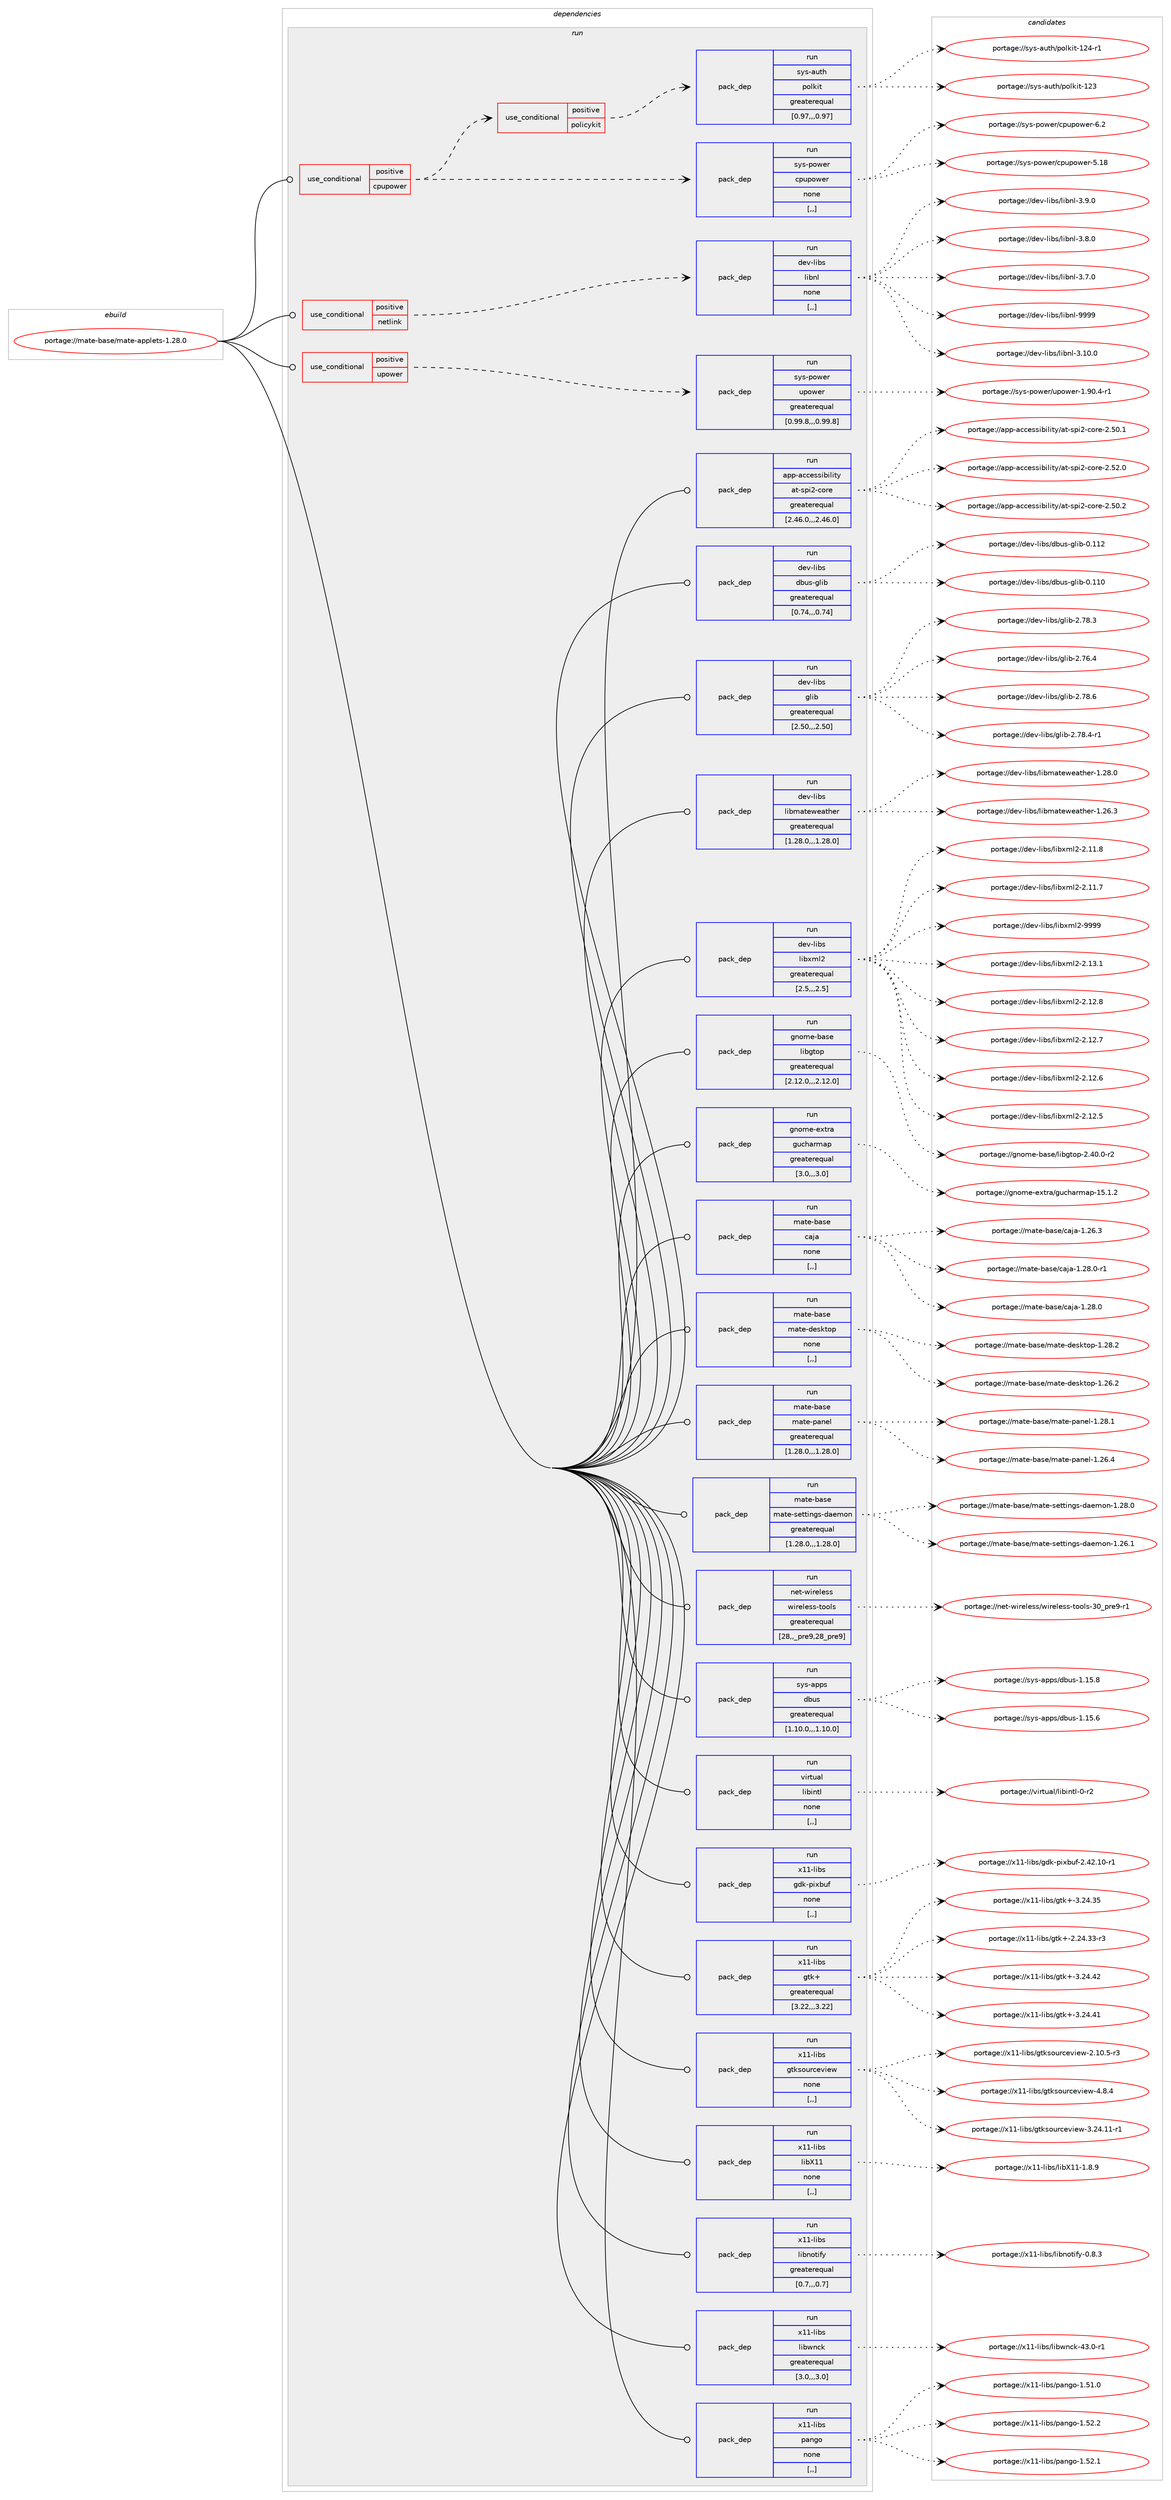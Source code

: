 digraph prolog {

# *************
# Graph options
# *************

newrank=true;
concentrate=true;
compound=true;
graph [rankdir=LR,fontname=Helvetica,fontsize=10,ranksep=1.5];#, ranksep=2.5, nodesep=0.2];
edge  [arrowhead=vee];
node  [fontname=Helvetica,fontsize=10];

# **********
# The ebuild
# **********

subgraph cluster_leftcol {
color=gray;
label=<<i>ebuild</i>>;
id [label="portage://mate-base/mate-applets-1.28.0", color=red, width=4, href="../mate-base/mate-applets-1.28.0.svg"];
}

# ****************
# The dependencies
# ****************

subgraph cluster_midcol {
color=gray;
label=<<i>dependencies</i>>;
subgraph cluster_compile {
fillcolor="#eeeeee";
style=filled;
label=<<i>compile</i>>;
}
subgraph cluster_compileandrun {
fillcolor="#eeeeee";
style=filled;
label=<<i>compile and run</i>>;
}
subgraph cluster_run {
fillcolor="#eeeeee";
style=filled;
label=<<i>run</i>>;
subgraph cond71210 {
dependency282682 [label=<<TABLE BORDER="0" CELLBORDER="1" CELLSPACING="0" CELLPADDING="4"><TR><TD ROWSPAN="3" CELLPADDING="10">use_conditional</TD></TR><TR><TD>positive</TD></TR><TR><TD>cpupower</TD></TR></TABLE>>, shape=none, color=red];
subgraph pack209149 {
dependency282683 [label=<<TABLE BORDER="0" CELLBORDER="1" CELLSPACING="0" CELLPADDING="4" WIDTH="220"><TR><TD ROWSPAN="6" CELLPADDING="30">pack_dep</TD></TR><TR><TD WIDTH="110">run</TD></TR><TR><TD>sys-power</TD></TR><TR><TD>cpupower</TD></TR><TR><TD>none</TD></TR><TR><TD>[,,]</TD></TR></TABLE>>, shape=none, color=blue];
}
dependency282682:e -> dependency282683:w [weight=20,style="dashed",arrowhead="vee"];
subgraph cond71211 {
dependency282684 [label=<<TABLE BORDER="0" CELLBORDER="1" CELLSPACING="0" CELLPADDING="4"><TR><TD ROWSPAN="3" CELLPADDING="10">use_conditional</TD></TR><TR><TD>positive</TD></TR><TR><TD>policykit</TD></TR></TABLE>>, shape=none, color=red];
subgraph pack209150 {
dependency282685 [label=<<TABLE BORDER="0" CELLBORDER="1" CELLSPACING="0" CELLPADDING="4" WIDTH="220"><TR><TD ROWSPAN="6" CELLPADDING="30">pack_dep</TD></TR><TR><TD WIDTH="110">run</TD></TR><TR><TD>sys-auth</TD></TR><TR><TD>polkit</TD></TR><TR><TD>greaterequal</TD></TR><TR><TD>[0.97,,,0.97]</TD></TR></TABLE>>, shape=none, color=blue];
}
dependency282684:e -> dependency282685:w [weight=20,style="dashed",arrowhead="vee"];
}
dependency282682:e -> dependency282684:w [weight=20,style="dashed",arrowhead="vee"];
}
id:e -> dependency282682:w [weight=20,style="solid",arrowhead="odot"];
subgraph cond71212 {
dependency282686 [label=<<TABLE BORDER="0" CELLBORDER="1" CELLSPACING="0" CELLPADDING="4"><TR><TD ROWSPAN="3" CELLPADDING="10">use_conditional</TD></TR><TR><TD>positive</TD></TR><TR><TD>netlink</TD></TR></TABLE>>, shape=none, color=red];
subgraph pack209151 {
dependency282687 [label=<<TABLE BORDER="0" CELLBORDER="1" CELLSPACING="0" CELLPADDING="4" WIDTH="220"><TR><TD ROWSPAN="6" CELLPADDING="30">pack_dep</TD></TR><TR><TD WIDTH="110">run</TD></TR><TR><TD>dev-libs</TD></TR><TR><TD>libnl</TD></TR><TR><TD>none</TD></TR><TR><TD>[,,]</TD></TR></TABLE>>, shape=none, color=blue];
}
dependency282686:e -> dependency282687:w [weight=20,style="dashed",arrowhead="vee"];
}
id:e -> dependency282686:w [weight=20,style="solid",arrowhead="odot"];
subgraph cond71213 {
dependency282688 [label=<<TABLE BORDER="0" CELLBORDER="1" CELLSPACING="0" CELLPADDING="4"><TR><TD ROWSPAN="3" CELLPADDING="10">use_conditional</TD></TR><TR><TD>positive</TD></TR><TR><TD>upower</TD></TR></TABLE>>, shape=none, color=red];
subgraph pack209152 {
dependency282689 [label=<<TABLE BORDER="0" CELLBORDER="1" CELLSPACING="0" CELLPADDING="4" WIDTH="220"><TR><TD ROWSPAN="6" CELLPADDING="30">pack_dep</TD></TR><TR><TD WIDTH="110">run</TD></TR><TR><TD>sys-power</TD></TR><TR><TD>upower</TD></TR><TR><TD>greaterequal</TD></TR><TR><TD>[0.99.8,,,0.99.8]</TD></TR></TABLE>>, shape=none, color=blue];
}
dependency282688:e -> dependency282689:w [weight=20,style="dashed",arrowhead="vee"];
}
id:e -> dependency282688:w [weight=20,style="solid",arrowhead="odot"];
subgraph pack209153 {
dependency282690 [label=<<TABLE BORDER="0" CELLBORDER="1" CELLSPACING="0" CELLPADDING="4" WIDTH="220"><TR><TD ROWSPAN="6" CELLPADDING="30">pack_dep</TD></TR><TR><TD WIDTH="110">run</TD></TR><TR><TD>app-accessibility</TD></TR><TR><TD>at-spi2-core</TD></TR><TR><TD>greaterequal</TD></TR><TR><TD>[2.46.0,,,2.46.0]</TD></TR></TABLE>>, shape=none, color=blue];
}
id:e -> dependency282690:w [weight=20,style="solid",arrowhead="odot"];
subgraph pack209154 {
dependency282691 [label=<<TABLE BORDER="0" CELLBORDER="1" CELLSPACING="0" CELLPADDING="4" WIDTH="220"><TR><TD ROWSPAN="6" CELLPADDING="30">pack_dep</TD></TR><TR><TD WIDTH="110">run</TD></TR><TR><TD>dev-libs</TD></TR><TR><TD>dbus-glib</TD></TR><TR><TD>greaterequal</TD></TR><TR><TD>[0.74,,,0.74]</TD></TR></TABLE>>, shape=none, color=blue];
}
id:e -> dependency282691:w [weight=20,style="solid",arrowhead="odot"];
subgraph pack209155 {
dependency282692 [label=<<TABLE BORDER="0" CELLBORDER="1" CELLSPACING="0" CELLPADDING="4" WIDTH="220"><TR><TD ROWSPAN="6" CELLPADDING="30">pack_dep</TD></TR><TR><TD WIDTH="110">run</TD></TR><TR><TD>dev-libs</TD></TR><TR><TD>glib</TD></TR><TR><TD>greaterequal</TD></TR><TR><TD>[2.50,,,2.50]</TD></TR></TABLE>>, shape=none, color=blue];
}
id:e -> dependency282692:w [weight=20,style="solid",arrowhead="odot"];
subgraph pack209156 {
dependency282693 [label=<<TABLE BORDER="0" CELLBORDER="1" CELLSPACING="0" CELLPADDING="4" WIDTH="220"><TR><TD ROWSPAN="6" CELLPADDING="30">pack_dep</TD></TR><TR><TD WIDTH="110">run</TD></TR><TR><TD>dev-libs</TD></TR><TR><TD>libmateweather</TD></TR><TR><TD>greaterequal</TD></TR><TR><TD>[1.28.0,,,1.28.0]</TD></TR></TABLE>>, shape=none, color=blue];
}
id:e -> dependency282693:w [weight=20,style="solid",arrowhead="odot"];
subgraph pack209157 {
dependency282694 [label=<<TABLE BORDER="0" CELLBORDER="1" CELLSPACING="0" CELLPADDING="4" WIDTH="220"><TR><TD ROWSPAN="6" CELLPADDING="30">pack_dep</TD></TR><TR><TD WIDTH="110">run</TD></TR><TR><TD>dev-libs</TD></TR><TR><TD>libxml2</TD></TR><TR><TD>greaterequal</TD></TR><TR><TD>[2.5,,,2.5]</TD></TR></TABLE>>, shape=none, color=blue];
}
id:e -> dependency282694:w [weight=20,style="solid",arrowhead="odot"];
subgraph pack209158 {
dependency282695 [label=<<TABLE BORDER="0" CELLBORDER="1" CELLSPACING="0" CELLPADDING="4" WIDTH="220"><TR><TD ROWSPAN="6" CELLPADDING="30">pack_dep</TD></TR><TR><TD WIDTH="110">run</TD></TR><TR><TD>gnome-base</TD></TR><TR><TD>libgtop</TD></TR><TR><TD>greaterequal</TD></TR><TR><TD>[2.12.0,,,2.12.0]</TD></TR></TABLE>>, shape=none, color=blue];
}
id:e -> dependency282695:w [weight=20,style="solid",arrowhead="odot"];
subgraph pack209159 {
dependency282696 [label=<<TABLE BORDER="0" CELLBORDER="1" CELLSPACING="0" CELLPADDING="4" WIDTH="220"><TR><TD ROWSPAN="6" CELLPADDING="30">pack_dep</TD></TR><TR><TD WIDTH="110">run</TD></TR><TR><TD>gnome-extra</TD></TR><TR><TD>gucharmap</TD></TR><TR><TD>greaterequal</TD></TR><TR><TD>[3.0,,,3.0]</TD></TR></TABLE>>, shape=none, color=blue];
}
id:e -> dependency282696:w [weight=20,style="solid",arrowhead="odot"];
subgraph pack209160 {
dependency282697 [label=<<TABLE BORDER="0" CELLBORDER="1" CELLSPACING="0" CELLPADDING="4" WIDTH="220"><TR><TD ROWSPAN="6" CELLPADDING="30">pack_dep</TD></TR><TR><TD WIDTH="110">run</TD></TR><TR><TD>mate-base</TD></TR><TR><TD>caja</TD></TR><TR><TD>none</TD></TR><TR><TD>[,,]</TD></TR></TABLE>>, shape=none, color=blue];
}
id:e -> dependency282697:w [weight=20,style="solid",arrowhead="odot"];
subgraph pack209161 {
dependency282698 [label=<<TABLE BORDER="0" CELLBORDER="1" CELLSPACING="0" CELLPADDING="4" WIDTH="220"><TR><TD ROWSPAN="6" CELLPADDING="30">pack_dep</TD></TR><TR><TD WIDTH="110">run</TD></TR><TR><TD>mate-base</TD></TR><TR><TD>mate-desktop</TD></TR><TR><TD>none</TD></TR><TR><TD>[,,]</TD></TR></TABLE>>, shape=none, color=blue];
}
id:e -> dependency282698:w [weight=20,style="solid",arrowhead="odot"];
subgraph pack209162 {
dependency282699 [label=<<TABLE BORDER="0" CELLBORDER="1" CELLSPACING="0" CELLPADDING="4" WIDTH="220"><TR><TD ROWSPAN="6" CELLPADDING="30">pack_dep</TD></TR><TR><TD WIDTH="110">run</TD></TR><TR><TD>mate-base</TD></TR><TR><TD>mate-panel</TD></TR><TR><TD>greaterequal</TD></TR><TR><TD>[1.28.0,,,1.28.0]</TD></TR></TABLE>>, shape=none, color=blue];
}
id:e -> dependency282699:w [weight=20,style="solid",arrowhead="odot"];
subgraph pack209163 {
dependency282700 [label=<<TABLE BORDER="0" CELLBORDER="1" CELLSPACING="0" CELLPADDING="4" WIDTH="220"><TR><TD ROWSPAN="6" CELLPADDING="30">pack_dep</TD></TR><TR><TD WIDTH="110">run</TD></TR><TR><TD>mate-base</TD></TR><TR><TD>mate-settings-daemon</TD></TR><TR><TD>greaterequal</TD></TR><TR><TD>[1.28.0,,,1.28.0]</TD></TR></TABLE>>, shape=none, color=blue];
}
id:e -> dependency282700:w [weight=20,style="solid",arrowhead="odot"];
subgraph pack209164 {
dependency282701 [label=<<TABLE BORDER="0" CELLBORDER="1" CELLSPACING="0" CELLPADDING="4" WIDTH="220"><TR><TD ROWSPAN="6" CELLPADDING="30">pack_dep</TD></TR><TR><TD WIDTH="110">run</TD></TR><TR><TD>net-wireless</TD></TR><TR><TD>wireless-tools</TD></TR><TR><TD>greaterequal</TD></TR><TR><TD>[28,,_pre9,28_pre9]</TD></TR></TABLE>>, shape=none, color=blue];
}
id:e -> dependency282701:w [weight=20,style="solid",arrowhead="odot"];
subgraph pack209165 {
dependency282702 [label=<<TABLE BORDER="0" CELLBORDER="1" CELLSPACING="0" CELLPADDING="4" WIDTH="220"><TR><TD ROWSPAN="6" CELLPADDING="30">pack_dep</TD></TR><TR><TD WIDTH="110">run</TD></TR><TR><TD>sys-apps</TD></TR><TR><TD>dbus</TD></TR><TR><TD>greaterequal</TD></TR><TR><TD>[1.10.0,,,1.10.0]</TD></TR></TABLE>>, shape=none, color=blue];
}
id:e -> dependency282702:w [weight=20,style="solid",arrowhead="odot"];
subgraph pack209166 {
dependency282703 [label=<<TABLE BORDER="0" CELLBORDER="1" CELLSPACING="0" CELLPADDING="4" WIDTH="220"><TR><TD ROWSPAN="6" CELLPADDING="30">pack_dep</TD></TR><TR><TD WIDTH="110">run</TD></TR><TR><TD>virtual</TD></TR><TR><TD>libintl</TD></TR><TR><TD>none</TD></TR><TR><TD>[,,]</TD></TR></TABLE>>, shape=none, color=blue];
}
id:e -> dependency282703:w [weight=20,style="solid",arrowhead="odot"];
subgraph pack209167 {
dependency282704 [label=<<TABLE BORDER="0" CELLBORDER="1" CELLSPACING="0" CELLPADDING="4" WIDTH="220"><TR><TD ROWSPAN="6" CELLPADDING="30">pack_dep</TD></TR><TR><TD WIDTH="110">run</TD></TR><TR><TD>x11-libs</TD></TR><TR><TD>gdk-pixbuf</TD></TR><TR><TD>none</TD></TR><TR><TD>[,,]</TD></TR></TABLE>>, shape=none, color=blue];
}
id:e -> dependency282704:w [weight=20,style="solid",arrowhead="odot"];
subgraph pack209168 {
dependency282705 [label=<<TABLE BORDER="0" CELLBORDER="1" CELLSPACING="0" CELLPADDING="4" WIDTH="220"><TR><TD ROWSPAN="6" CELLPADDING="30">pack_dep</TD></TR><TR><TD WIDTH="110">run</TD></TR><TR><TD>x11-libs</TD></TR><TR><TD>gtk+</TD></TR><TR><TD>greaterequal</TD></TR><TR><TD>[3.22,,,3.22]</TD></TR></TABLE>>, shape=none, color=blue];
}
id:e -> dependency282705:w [weight=20,style="solid",arrowhead="odot"];
subgraph pack209169 {
dependency282706 [label=<<TABLE BORDER="0" CELLBORDER="1" CELLSPACING="0" CELLPADDING="4" WIDTH="220"><TR><TD ROWSPAN="6" CELLPADDING="30">pack_dep</TD></TR><TR><TD WIDTH="110">run</TD></TR><TR><TD>x11-libs</TD></TR><TR><TD>gtksourceview</TD></TR><TR><TD>none</TD></TR><TR><TD>[,,]</TD></TR></TABLE>>, shape=none, color=blue];
}
id:e -> dependency282706:w [weight=20,style="solid",arrowhead="odot"];
subgraph pack209170 {
dependency282707 [label=<<TABLE BORDER="0" CELLBORDER="1" CELLSPACING="0" CELLPADDING="4" WIDTH="220"><TR><TD ROWSPAN="6" CELLPADDING="30">pack_dep</TD></TR><TR><TD WIDTH="110">run</TD></TR><TR><TD>x11-libs</TD></TR><TR><TD>libX11</TD></TR><TR><TD>none</TD></TR><TR><TD>[,,]</TD></TR></TABLE>>, shape=none, color=blue];
}
id:e -> dependency282707:w [weight=20,style="solid",arrowhead="odot"];
subgraph pack209171 {
dependency282708 [label=<<TABLE BORDER="0" CELLBORDER="1" CELLSPACING="0" CELLPADDING="4" WIDTH="220"><TR><TD ROWSPAN="6" CELLPADDING="30">pack_dep</TD></TR><TR><TD WIDTH="110">run</TD></TR><TR><TD>x11-libs</TD></TR><TR><TD>libnotify</TD></TR><TR><TD>greaterequal</TD></TR><TR><TD>[0.7,,,0.7]</TD></TR></TABLE>>, shape=none, color=blue];
}
id:e -> dependency282708:w [weight=20,style="solid",arrowhead="odot"];
subgraph pack209172 {
dependency282709 [label=<<TABLE BORDER="0" CELLBORDER="1" CELLSPACING="0" CELLPADDING="4" WIDTH="220"><TR><TD ROWSPAN="6" CELLPADDING="30">pack_dep</TD></TR><TR><TD WIDTH="110">run</TD></TR><TR><TD>x11-libs</TD></TR><TR><TD>libwnck</TD></TR><TR><TD>greaterequal</TD></TR><TR><TD>[3.0,,,3.0]</TD></TR></TABLE>>, shape=none, color=blue];
}
id:e -> dependency282709:w [weight=20,style="solid",arrowhead="odot"];
subgraph pack209173 {
dependency282710 [label=<<TABLE BORDER="0" CELLBORDER="1" CELLSPACING="0" CELLPADDING="4" WIDTH="220"><TR><TD ROWSPAN="6" CELLPADDING="30">pack_dep</TD></TR><TR><TD WIDTH="110">run</TD></TR><TR><TD>x11-libs</TD></TR><TR><TD>pango</TD></TR><TR><TD>none</TD></TR><TR><TD>[,,]</TD></TR></TABLE>>, shape=none, color=blue];
}
id:e -> dependency282710:w [weight=20,style="solid",arrowhead="odot"];
}
}

# **************
# The candidates
# **************

subgraph cluster_choices {
rank=same;
color=gray;
label=<<i>candidates</i>>;

subgraph choice209149 {
color=black;
nodesep=1;
choice11512111545112111119101114479911211711211111910111445544650 [label="portage://sys-power/cpupower-6.2", color=red, width=4,href="../sys-power/cpupower-6.2.svg"];
choice1151211154511211111910111447991121171121111191011144553464956 [label="portage://sys-power/cpupower-5.18", color=red, width=4,href="../sys-power/cpupower-5.18.svg"];
dependency282683:e -> choice11512111545112111119101114479911211711211111910111445544650:w [style=dotted,weight="100"];
dependency282683:e -> choice1151211154511211111910111447991121171121111191011144553464956:w [style=dotted,weight="100"];
}
subgraph choice209150 {
color=black;
nodesep=1;
choice115121115459711711610447112111108107105116454950524511449 [label="portage://sys-auth/polkit-124-r1", color=red, width=4,href="../sys-auth/polkit-124-r1.svg"];
choice11512111545971171161044711211110810710511645495051 [label="portage://sys-auth/polkit-123", color=red, width=4,href="../sys-auth/polkit-123.svg"];
dependency282685:e -> choice115121115459711711610447112111108107105116454950524511449:w [style=dotted,weight="100"];
dependency282685:e -> choice11512111545971171161044711211110810710511645495051:w [style=dotted,weight="100"];
}
subgraph choice209151 {
color=black;
nodesep=1;
choice100101118451081059811547108105981101084557575757 [label="portage://dev-libs/libnl-9999", color=red, width=4,href="../dev-libs/libnl-9999.svg"];
choice1001011184510810598115471081059811010845514649484648 [label="portage://dev-libs/libnl-3.10.0", color=red, width=4,href="../dev-libs/libnl-3.10.0.svg"];
choice10010111845108105981154710810598110108455146574648 [label="portage://dev-libs/libnl-3.9.0", color=red, width=4,href="../dev-libs/libnl-3.9.0.svg"];
choice10010111845108105981154710810598110108455146564648 [label="portage://dev-libs/libnl-3.8.0", color=red, width=4,href="../dev-libs/libnl-3.8.0.svg"];
choice10010111845108105981154710810598110108455146554648 [label="portage://dev-libs/libnl-3.7.0", color=red, width=4,href="../dev-libs/libnl-3.7.0.svg"];
dependency282687:e -> choice100101118451081059811547108105981101084557575757:w [style=dotted,weight="100"];
dependency282687:e -> choice1001011184510810598115471081059811010845514649484648:w [style=dotted,weight="100"];
dependency282687:e -> choice10010111845108105981154710810598110108455146574648:w [style=dotted,weight="100"];
dependency282687:e -> choice10010111845108105981154710810598110108455146564648:w [style=dotted,weight="100"];
dependency282687:e -> choice10010111845108105981154710810598110108455146554648:w [style=dotted,weight="100"];
}
subgraph choice209152 {
color=black;
nodesep=1;
choice1151211154511211111910111447117112111119101114454946574846524511449 [label="portage://sys-power/upower-1.90.4-r1", color=red, width=4,href="../sys-power/upower-1.90.4-r1.svg"];
dependency282689:e -> choice1151211154511211111910111447117112111119101114454946574846524511449:w [style=dotted,weight="100"];
}
subgraph choice209153 {
color=black;
nodesep=1;
choice97112112459799991011151151059810510810511612147971164511511210550459911111410145504653504648 [label="portage://app-accessibility/at-spi2-core-2.52.0", color=red, width=4,href="../app-accessibility/at-spi2-core-2.52.0.svg"];
choice97112112459799991011151151059810510810511612147971164511511210550459911111410145504653484650 [label="portage://app-accessibility/at-spi2-core-2.50.2", color=red, width=4,href="../app-accessibility/at-spi2-core-2.50.2.svg"];
choice97112112459799991011151151059810510810511612147971164511511210550459911111410145504653484649 [label="portage://app-accessibility/at-spi2-core-2.50.1", color=red, width=4,href="../app-accessibility/at-spi2-core-2.50.1.svg"];
dependency282690:e -> choice97112112459799991011151151059810510810511612147971164511511210550459911111410145504653504648:w [style=dotted,weight="100"];
dependency282690:e -> choice97112112459799991011151151059810510810511612147971164511511210550459911111410145504653484650:w [style=dotted,weight="100"];
dependency282690:e -> choice97112112459799991011151151059810510810511612147971164511511210550459911111410145504653484649:w [style=dotted,weight="100"];
}
subgraph choice209154 {
color=black;
nodesep=1;
choice100101118451081059811547100981171154510310810598454846494950 [label="portage://dev-libs/dbus-glib-0.112", color=red, width=4,href="../dev-libs/dbus-glib-0.112.svg"];
choice100101118451081059811547100981171154510310810598454846494948 [label="portage://dev-libs/dbus-glib-0.110", color=red, width=4,href="../dev-libs/dbus-glib-0.110.svg"];
dependency282691:e -> choice100101118451081059811547100981171154510310810598454846494950:w [style=dotted,weight="100"];
dependency282691:e -> choice100101118451081059811547100981171154510310810598454846494948:w [style=dotted,weight="100"];
}
subgraph choice209155 {
color=black;
nodesep=1;
choice1001011184510810598115471031081059845504655564654 [label="portage://dev-libs/glib-2.78.6", color=red, width=4,href="../dev-libs/glib-2.78.6.svg"];
choice10010111845108105981154710310810598455046555646524511449 [label="portage://dev-libs/glib-2.78.4-r1", color=red, width=4,href="../dev-libs/glib-2.78.4-r1.svg"];
choice1001011184510810598115471031081059845504655564651 [label="portage://dev-libs/glib-2.78.3", color=red, width=4,href="../dev-libs/glib-2.78.3.svg"];
choice1001011184510810598115471031081059845504655544652 [label="portage://dev-libs/glib-2.76.4", color=red, width=4,href="../dev-libs/glib-2.76.4.svg"];
dependency282692:e -> choice1001011184510810598115471031081059845504655564654:w [style=dotted,weight="100"];
dependency282692:e -> choice10010111845108105981154710310810598455046555646524511449:w [style=dotted,weight="100"];
dependency282692:e -> choice1001011184510810598115471031081059845504655564651:w [style=dotted,weight="100"];
dependency282692:e -> choice1001011184510810598115471031081059845504655544652:w [style=dotted,weight="100"];
}
subgraph choice209156 {
color=black;
nodesep=1;
choice10010111845108105981154710810598109971161011191019711610410111445494650564648 [label="portage://dev-libs/libmateweather-1.28.0", color=red, width=4,href="../dev-libs/libmateweather-1.28.0.svg"];
choice10010111845108105981154710810598109971161011191019711610410111445494650544651 [label="portage://dev-libs/libmateweather-1.26.3", color=red, width=4,href="../dev-libs/libmateweather-1.26.3.svg"];
dependency282693:e -> choice10010111845108105981154710810598109971161011191019711610410111445494650564648:w [style=dotted,weight="100"];
dependency282693:e -> choice10010111845108105981154710810598109971161011191019711610410111445494650544651:w [style=dotted,weight="100"];
}
subgraph choice209157 {
color=black;
nodesep=1;
choice10010111845108105981154710810598120109108504557575757 [label="portage://dev-libs/libxml2-9999", color=red, width=4,href="../dev-libs/libxml2-9999.svg"];
choice100101118451081059811547108105981201091085045504649514649 [label="portage://dev-libs/libxml2-2.13.1", color=red, width=4,href="../dev-libs/libxml2-2.13.1.svg"];
choice100101118451081059811547108105981201091085045504649504656 [label="portage://dev-libs/libxml2-2.12.8", color=red, width=4,href="../dev-libs/libxml2-2.12.8.svg"];
choice100101118451081059811547108105981201091085045504649504655 [label="portage://dev-libs/libxml2-2.12.7", color=red, width=4,href="../dev-libs/libxml2-2.12.7.svg"];
choice100101118451081059811547108105981201091085045504649504654 [label="portage://dev-libs/libxml2-2.12.6", color=red, width=4,href="../dev-libs/libxml2-2.12.6.svg"];
choice100101118451081059811547108105981201091085045504649504653 [label="portage://dev-libs/libxml2-2.12.5", color=red, width=4,href="../dev-libs/libxml2-2.12.5.svg"];
choice100101118451081059811547108105981201091085045504649494656 [label="portage://dev-libs/libxml2-2.11.8", color=red, width=4,href="../dev-libs/libxml2-2.11.8.svg"];
choice100101118451081059811547108105981201091085045504649494655 [label="portage://dev-libs/libxml2-2.11.7", color=red, width=4,href="../dev-libs/libxml2-2.11.7.svg"];
dependency282694:e -> choice10010111845108105981154710810598120109108504557575757:w [style=dotted,weight="100"];
dependency282694:e -> choice100101118451081059811547108105981201091085045504649514649:w [style=dotted,weight="100"];
dependency282694:e -> choice100101118451081059811547108105981201091085045504649504656:w [style=dotted,weight="100"];
dependency282694:e -> choice100101118451081059811547108105981201091085045504649504655:w [style=dotted,weight="100"];
dependency282694:e -> choice100101118451081059811547108105981201091085045504649504654:w [style=dotted,weight="100"];
dependency282694:e -> choice100101118451081059811547108105981201091085045504649504653:w [style=dotted,weight="100"];
dependency282694:e -> choice100101118451081059811547108105981201091085045504649494656:w [style=dotted,weight="100"];
dependency282694:e -> choice100101118451081059811547108105981201091085045504649494655:w [style=dotted,weight="100"];
}
subgraph choice209158 {
color=black;
nodesep=1;
choice1031101111091014598971151014710810598103116111112455046524846484511450 [label="portage://gnome-base/libgtop-2.40.0-r2", color=red, width=4,href="../gnome-base/libgtop-2.40.0-r2.svg"];
dependency282695:e -> choice1031101111091014598971151014710810598103116111112455046524846484511450:w [style=dotted,weight="100"];
}
subgraph choice209159 {
color=black;
nodesep=1;
choice10311011110910145101120116114974710311799104971141099711245495346494650 [label="portage://gnome-extra/gucharmap-15.1.2", color=red, width=4,href="../gnome-extra/gucharmap-15.1.2.svg"];
dependency282696:e -> choice10311011110910145101120116114974710311799104971141099711245495346494650:w [style=dotted,weight="100"];
}
subgraph choice209160 {
color=black;
nodesep=1;
choice1099711610145989711510147999710697454946505646484511449 [label="portage://mate-base/caja-1.28.0-r1", color=red, width=4,href="../mate-base/caja-1.28.0-r1.svg"];
choice109971161014598971151014799971069745494650564648 [label="portage://mate-base/caja-1.28.0", color=red, width=4,href="../mate-base/caja-1.28.0.svg"];
choice109971161014598971151014799971069745494650544651 [label="portage://mate-base/caja-1.26.3", color=red, width=4,href="../mate-base/caja-1.26.3.svg"];
dependency282697:e -> choice1099711610145989711510147999710697454946505646484511449:w [style=dotted,weight="100"];
dependency282697:e -> choice109971161014598971151014799971069745494650564648:w [style=dotted,weight="100"];
dependency282697:e -> choice109971161014598971151014799971069745494650544651:w [style=dotted,weight="100"];
}
subgraph choice209161 {
color=black;
nodesep=1;
choice1099711610145989711510147109971161014510010111510711611111245494650564650 [label="portage://mate-base/mate-desktop-1.28.2", color=red, width=4,href="../mate-base/mate-desktop-1.28.2.svg"];
choice1099711610145989711510147109971161014510010111510711611111245494650544650 [label="portage://mate-base/mate-desktop-1.26.2", color=red, width=4,href="../mate-base/mate-desktop-1.26.2.svg"];
dependency282698:e -> choice1099711610145989711510147109971161014510010111510711611111245494650564650:w [style=dotted,weight="100"];
dependency282698:e -> choice1099711610145989711510147109971161014510010111510711611111245494650544650:w [style=dotted,weight="100"];
}
subgraph choice209162 {
color=black;
nodesep=1;
choice109971161014598971151014710997116101451129711010110845494650564649 [label="portage://mate-base/mate-panel-1.28.1", color=red, width=4,href="../mate-base/mate-panel-1.28.1.svg"];
choice109971161014598971151014710997116101451129711010110845494650544652 [label="portage://mate-base/mate-panel-1.26.4", color=red, width=4,href="../mate-base/mate-panel-1.26.4.svg"];
dependency282699:e -> choice109971161014598971151014710997116101451129711010110845494650564649:w [style=dotted,weight="100"];
dependency282699:e -> choice109971161014598971151014710997116101451129711010110845494650544652:w [style=dotted,weight="100"];
}
subgraph choice209163 {
color=black;
nodesep=1;
choice10997116101459897115101471099711610145115101116116105110103115451009710110911111045494650564648 [label="portage://mate-base/mate-settings-daemon-1.28.0", color=red, width=4,href="../mate-base/mate-settings-daemon-1.28.0.svg"];
choice10997116101459897115101471099711610145115101116116105110103115451009710110911111045494650544649 [label="portage://mate-base/mate-settings-daemon-1.26.1", color=red, width=4,href="../mate-base/mate-settings-daemon-1.26.1.svg"];
dependency282700:e -> choice10997116101459897115101471099711610145115101116116105110103115451009710110911111045494650564648:w [style=dotted,weight="100"];
dependency282700:e -> choice10997116101459897115101471099711610145115101116116105110103115451009710110911111045494650544649:w [style=dotted,weight="100"];
}
subgraph choice209164 {
color=black;
nodesep=1;
choice11010111645119105114101108101115115471191051141011081011151154511611111110811545514895112114101574511449 [label="portage://net-wireless/wireless-tools-30_pre9-r1", color=red, width=4,href="../net-wireless/wireless-tools-30_pre9-r1.svg"];
dependency282701:e -> choice11010111645119105114101108101115115471191051141011081011151154511611111110811545514895112114101574511449:w [style=dotted,weight="100"];
}
subgraph choice209165 {
color=black;
nodesep=1;
choice1151211154597112112115471009811711545494649534656 [label="portage://sys-apps/dbus-1.15.8", color=red, width=4,href="../sys-apps/dbus-1.15.8.svg"];
choice1151211154597112112115471009811711545494649534654 [label="portage://sys-apps/dbus-1.15.6", color=red, width=4,href="../sys-apps/dbus-1.15.6.svg"];
dependency282702:e -> choice1151211154597112112115471009811711545494649534656:w [style=dotted,weight="100"];
dependency282702:e -> choice1151211154597112112115471009811711545494649534654:w [style=dotted,weight="100"];
}
subgraph choice209166 {
color=black;
nodesep=1;
choice11810511411611797108471081059810511011610845484511450 [label="portage://virtual/libintl-0-r2", color=red, width=4,href="../virtual/libintl-0-r2.svg"];
dependency282703:e -> choice11810511411611797108471081059810511011610845484511450:w [style=dotted,weight="100"];
}
subgraph choice209167 {
color=black;
nodesep=1;
choice1204949451081059811547103100107451121051209811710245504652504649484511449 [label="portage://x11-libs/gdk-pixbuf-2.42.10-r1", color=red, width=4,href="../x11-libs/gdk-pixbuf-2.42.10-r1.svg"];
dependency282704:e -> choice1204949451081059811547103100107451121051209811710245504652504649484511449:w [style=dotted,weight="100"];
}
subgraph choice209168 {
color=black;
nodesep=1;
choice1204949451081059811547103116107434551465052465250 [label="portage://x11-libs/gtk+-3.24.42", color=red, width=4,href="../x11-libs/gtk+-3.24.42.svg"];
choice1204949451081059811547103116107434551465052465249 [label="portage://x11-libs/gtk+-3.24.41", color=red, width=4,href="../x11-libs/gtk+-3.24.41.svg"];
choice1204949451081059811547103116107434551465052465153 [label="portage://x11-libs/gtk+-3.24.35", color=red, width=4,href="../x11-libs/gtk+-3.24.35.svg"];
choice12049494510810598115471031161074345504650524651514511451 [label="portage://x11-libs/gtk+-2.24.33-r3", color=red, width=4,href="../x11-libs/gtk+-2.24.33-r3.svg"];
dependency282705:e -> choice1204949451081059811547103116107434551465052465250:w [style=dotted,weight="100"];
dependency282705:e -> choice1204949451081059811547103116107434551465052465249:w [style=dotted,weight="100"];
dependency282705:e -> choice1204949451081059811547103116107434551465052465153:w [style=dotted,weight="100"];
dependency282705:e -> choice12049494510810598115471031161074345504650524651514511451:w [style=dotted,weight="100"];
}
subgraph choice209169 {
color=black;
nodesep=1;
choice120494945108105981154710311610711511111711499101118105101119455246564652 [label="portage://x11-libs/gtksourceview-4.8.4", color=red, width=4,href="../x11-libs/gtksourceview-4.8.4.svg"];
choice12049494510810598115471031161071151111171149910111810510111945514650524649494511449 [label="portage://x11-libs/gtksourceview-3.24.11-r1", color=red, width=4,href="../x11-libs/gtksourceview-3.24.11-r1.svg"];
choice120494945108105981154710311610711511111711499101118105101119455046494846534511451 [label="portage://x11-libs/gtksourceview-2.10.5-r3", color=red, width=4,href="../x11-libs/gtksourceview-2.10.5-r3.svg"];
dependency282706:e -> choice120494945108105981154710311610711511111711499101118105101119455246564652:w [style=dotted,weight="100"];
dependency282706:e -> choice12049494510810598115471031161071151111171149910111810510111945514650524649494511449:w [style=dotted,weight="100"];
dependency282706:e -> choice120494945108105981154710311610711511111711499101118105101119455046494846534511451:w [style=dotted,weight="100"];
}
subgraph choice209170 {
color=black;
nodesep=1;
choice120494945108105981154710810598884949454946564657 [label="portage://x11-libs/libX11-1.8.9", color=red, width=4,href="../x11-libs/libX11-1.8.9.svg"];
dependency282707:e -> choice120494945108105981154710810598884949454946564657:w [style=dotted,weight="100"];
}
subgraph choice209171 {
color=black;
nodesep=1;
choice120494945108105981154710810598110111116105102121454846564651 [label="portage://x11-libs/libnotify-0.8.3", color=red, width=4,href="../x11-libs/libnotify-0.8.3.svg"];
dependency282708:e -> choice120494945108105981154710810598110111116105102121454846564651:w [style=dotted,weight="100"];
}
subgraph choice209172 {
color=black;
nodesep=1;
choice1204949451081059811547108105981191109910745525146484511449 [label="portage://x11-libs/libwnck-43.0-r1", color=red, width=4,href="../x11-libs/libwnck-43.0-r1.svg"];
dependency282709:e -> choice1204949451081059811547108105981191109910745525146484511449:w [style=dotted,weight="100"];
}
subgraph choice209173 {
color=black;
nodesep=1;
choice12049494510810598115471129711010311145494653504650 [label="portage://x11-libs/pango-1.52.2", color=red, width=4,href="../x11-libs/pango-1.52.2.svg"];
choice12049494510810598115471129711010311145494653504649 [label="portage://x11-libs/pango-1.52.1", color=red, width=4,href="../x11-libs/pango-1.52.1.svg"];
choice12049494510810598115471129711010311145494653494648 [label="portage://x11-libs/pango-1.51.0", color=red, width=4,href="../x11-libs/pango-1.51.0.svg"];
dependency282710:e -> choice12049494510810598115471129711010311145494653504650:w [style=dotted,weight="100"];
dependency282710:e -> choice12049494510810598115471129711010311145494653504649:w [style=dotted,weight="100"];
dependency282710:e -> choice12049494510810598115471129711010311145494653494648:w [style=dotted,weight="100"];
}
}

}
